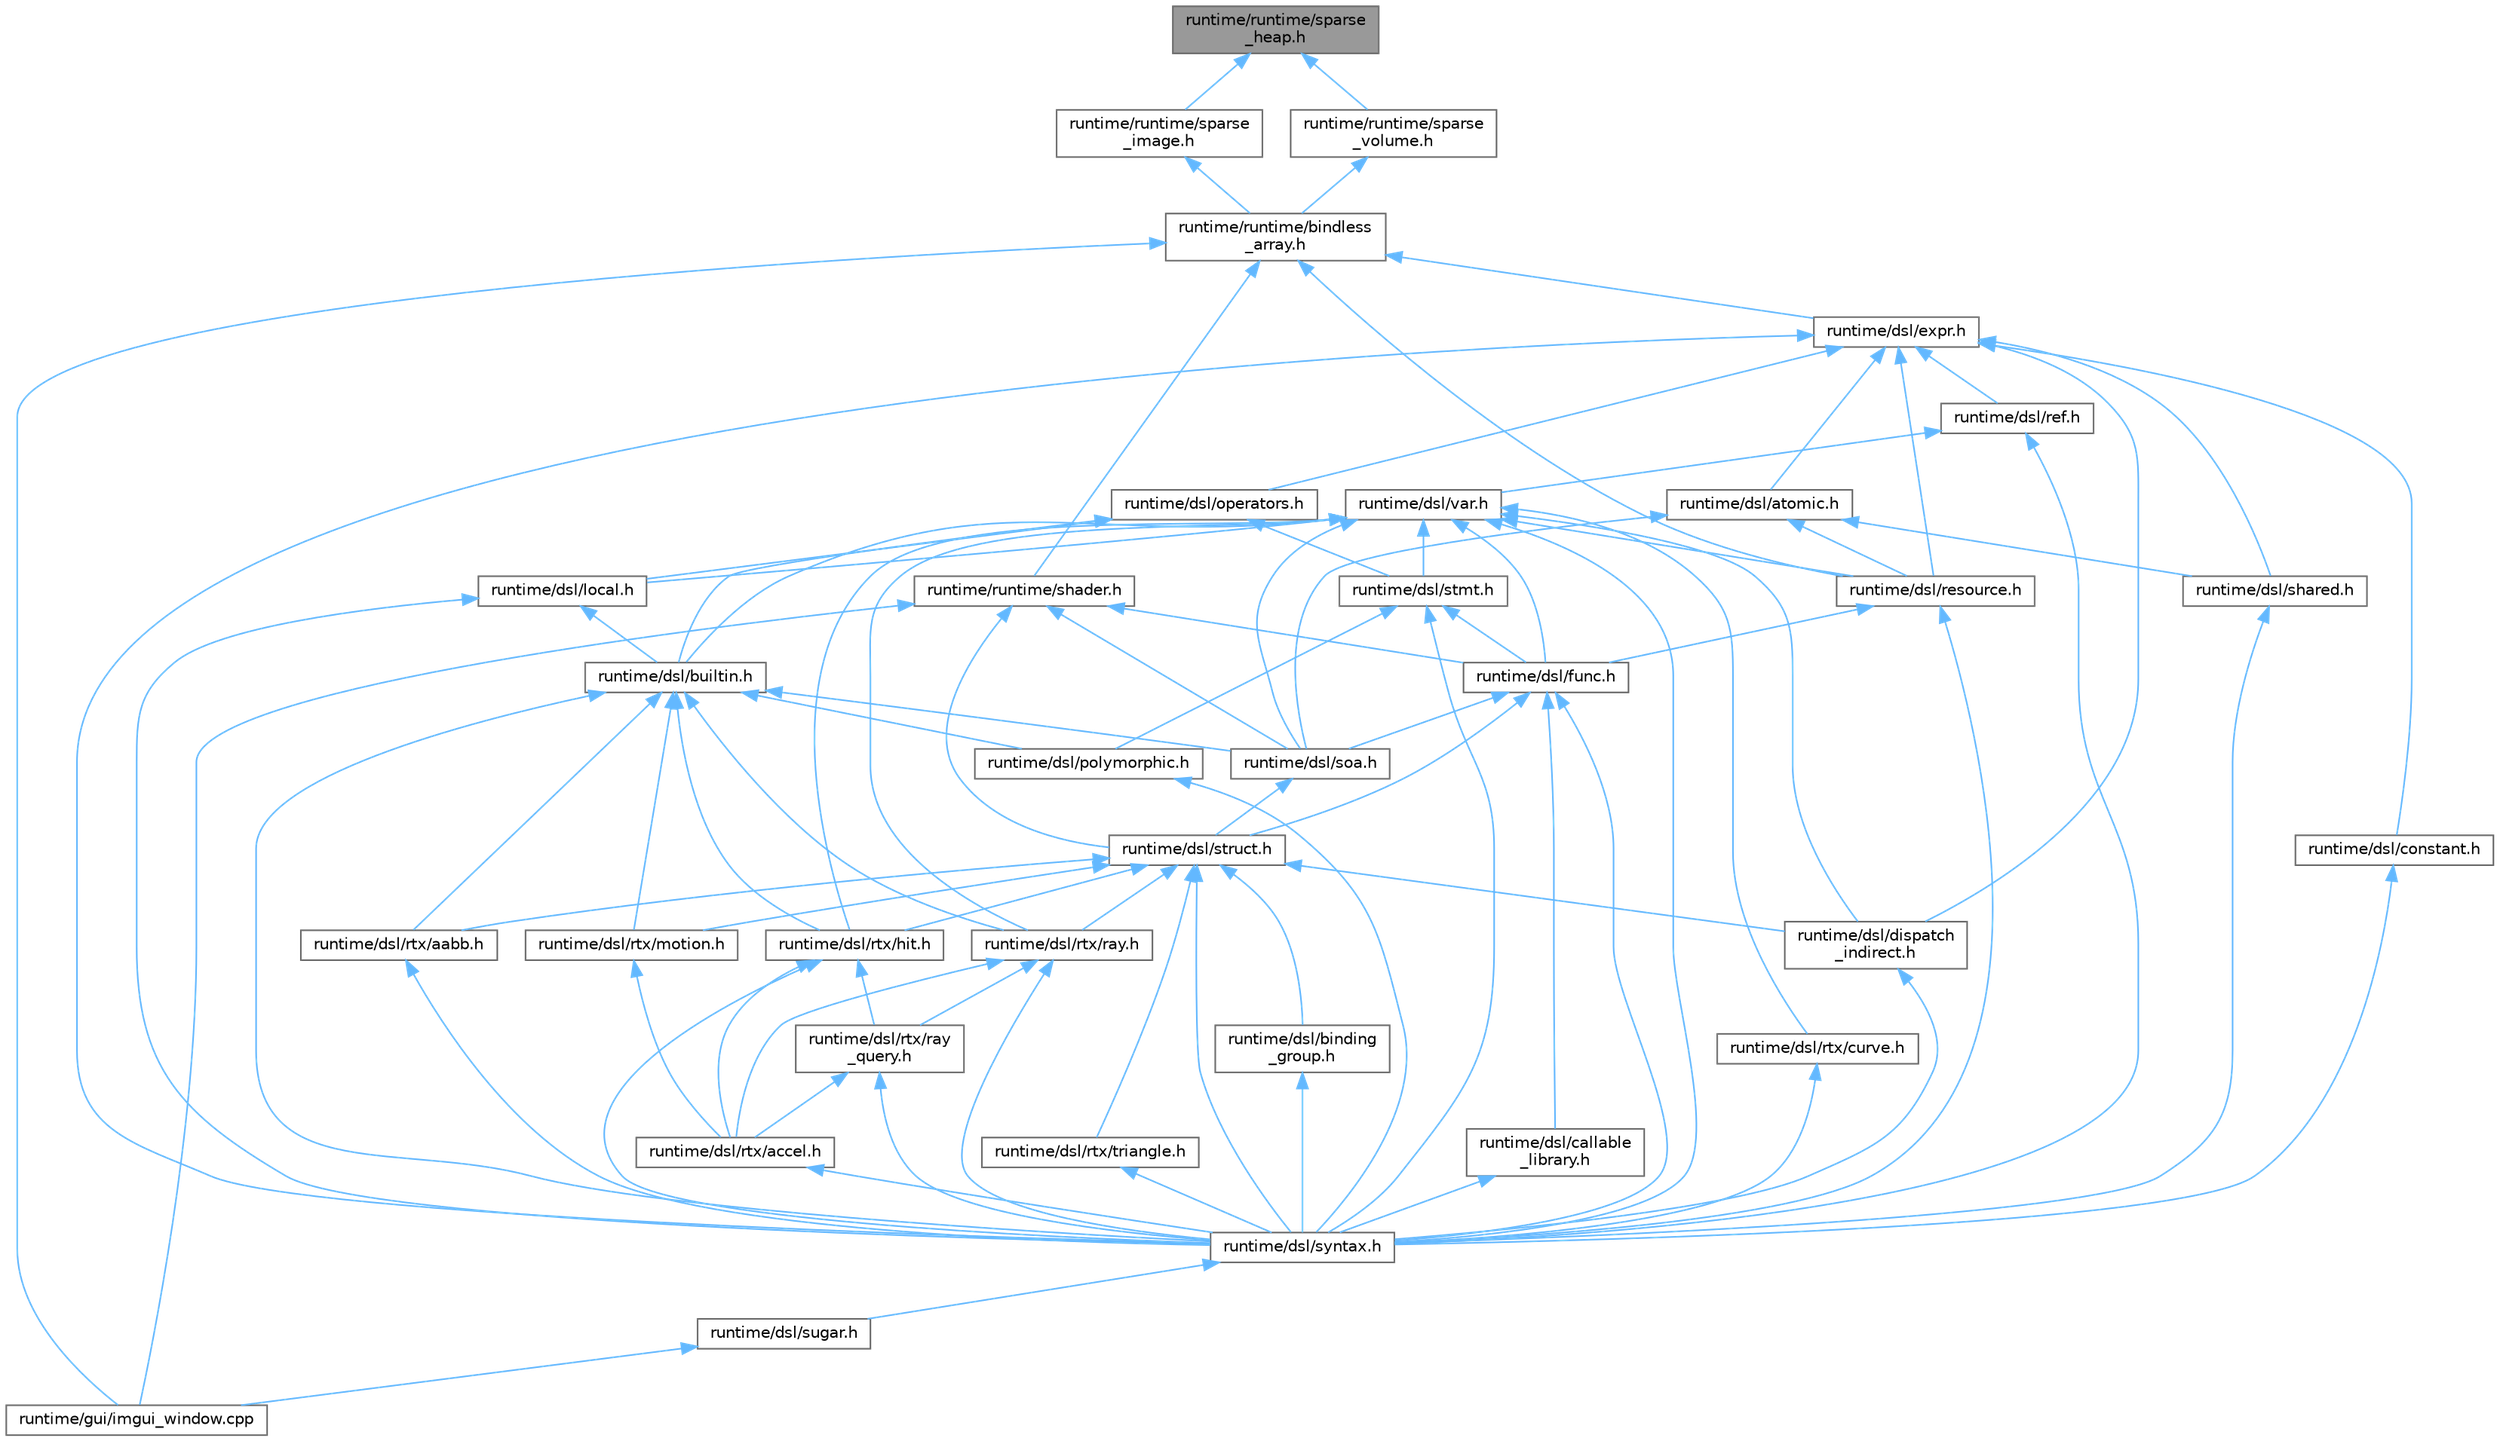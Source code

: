 digraph "runtime/runtime/sparse_heap.h"
{
 // LATEX_PDF_SIZE
  bgcolor="transparent";
  edge [fontname=Helvetica,fontsize=10,labelfontname=Helvetica,labelfontsize=10];
  node [fontname=Helvetica,fontsize=10,shape=box,height=0.2,width=0.4];
  Node1 [id="Node000001",label="runtime/runtime/sparse\l_heap.h",height=0.2,width=0.4,color="gray40", fillcolor="grey60", style="filled", fontcolor="black",tooltip=" "];
  Node1 -> Node2 [id="edge1_Node000001_Node000002",dir="back",color="steelblue1",style="solid",tooltip=" "];
  Node2 [id="Node000002",label="runtime/runtime/sparse\l_image.h",height=0.2,width=0.4,color="grey40", fillcolor="white", style="filled",URL="$sparse__image_8h.html",tooltip=" "];
  Node2 -> Node3 [id="edge2_Node000002_Node000003",dir="back",color="steelblue1",style="solid",tooltip=" "];
  Node3 [id="Node000003",label="runtime/runtime/bindless\l_array.h",height=0.2,width=0.4,color="grey40", fillcolor="white", style="filled",URL="$bindless__array_8h.html",tooltip=" "];
  Node3 -> Node4 [id="edge3_Node000003_Node000004",dir="back",color="steelblue1",style="solid",tooltip=" "];
  Node4 [id="Node000004",label="runtime/dsl/expr.h",height=0.2,width=0.4,color="grey40", fillcolor="white", style="filled",URL="$expr_8h.html",tooltip=" "];
  Node4 -> Node5 [id="edge4_Node000004_Node000005",dir="back",color="steelblue1",style="solid",tooltip=" "];
  Node5 [id="Node000005",label="runtime/dsl/atomic.h",height=0.2,width=0.4,color="grey40", fillcolor="white", style="filled",URL="$dsl_2atomic_8h.html",tooltip=" "];
  Node5 -> Node6 [id="edge5_Node000005_Node000006",dir="back",color="steelblue1",style="solid",tooltip=" "];
  Node6 [id="Node000006",label="runtime/dsl/resource.h",height=0.2,width=0.4,color="grey40", fillcolor="white", style="filled",URL="$dsl_2resource_8h.html",tooltip=" "];
  Node6 -> Node7 [id="edge6_Node000006_Node000007",dir="back",color="steelblue1",style="solid",tooltip=" "];
  Node7 [id="Node000007",label="runtime/dsl/func.h",height=0.2,width=0.4,color="grey40", fillcolor="white", style="filled",URL="$func_8h.html",tooltip=" "];
  Node7 -> Node8 [id="edge7_Node000007_Node000008",dir="back",color="steelblue1",style="solid",tooltip=" "];
  Node8 [id="Node000008",label="runtime/dsl/callable\l_library.h",height=0.2,width=0.4,color="grey40", fillcolor="white", style="filled",URL="$dsl_2callable__library_8h.html",tooltip=" "];
  Node8 -> Node9 [id="edge8_Node000008_Node000009",dir="back",color="steelblue1",style="solid",tooltip=" "];
  Node9 [id="Node000009",label="runtime/dsl/syntax.h",height=0.2,width=0.4,color="grey40", fillcolor="white", style="filled",URL="$syntax_8h.html",tooltip=" "];
  Node9 -> Node10 [id="edge9_Node000009_Node000010",dir="back",color="steelblue1",style="solid",tooltip=" "];
  Node10 [id="Node000010",label="runtime/dsl/sugar.h",height=0.2,width=0.4,color="grey40", fillcolor="white", style="filled",URL="$sugar_8h.html",tooltip=" "];
  Node10 -> Node11 [id="edge10_Node000010_Node000011",dir="back",color="steelblue1",style="solid",tooltip=" "];
  Node11 [id="Node000011",label="runtime/gui/imgui_window.cpp",height=0.2,width=0.4,color="grey40", fillcolor="white", style="filled",URL="$imgui__window_8cpp.html",tooltip=" "];
  Node7 -> Node12 [id="edge11_Node000007_Node000012",dir="back",color="steelblue1",style="solid",tooltip=" "];
  Node12 [id="Node000012",label="runtime/dsl/soa.h",height=0.2,width=0.4,color="grey40", fillcolor="white", style="filled",URL="$soa_8h.html",tooltip=" "];
  Node12 -> Node13 [id="edge12_Node000012_Node000013",dir="back",color="steelblue1",style="solid",tooltip=" "];
  Node13 [id="Node000013",label="runtime/dsl/struct.h",height=0.2,width=0.4,color="grey40", fillcolor="white", style="filled",URL="$struct_8h.html",tooltip=" "];
  Node13 -> Node14 [id="edge13_Node000013_Node000014",dir="back",color="steelblue1",style="solid",tooltip=" "];
  Node14 [id="Node000014",label="runtime/dsl/binding\l_group.h",height=0.2,width=0.4,color="grey40", fillcolor="white", style="filled",URL="$binding__group_8h.html",tooltip=" "];
  Node14 -> Node9 [id="edge14_Node000014_Node000009",dir="back",color="steelblue1",style="solid",tooltip=" "];
  Node13 -> Node15 [id="edge15_Node000013_Node000015",dir="back",color="steelblue1",style="solid",tooltip=" "];
  Node15 [id="Node000015",label="runtime/dsl/dispatch\l_indirect.h",height=0.2,width=0.4,color="grey40", fillcolor="white", style="filled",URL="$dispatch__indirect_8h.html",tooltip=" "];
  Node15 -> Node9 [id="edge16_Node000015_Node000009",dir="back",color="steelblue1",style="solid",tooltip=" "];
  Node13 -> Node16 [id="edge17_Node000013_Node000016",dir="back",color="steelblue1",style="solid",tooltip=" "];
  Node16 [id="Node000016",label="runtime/dsl/rtx/aabb.h",height=0.2,width=0.4,color="grey40", fillcolor="white", style="filled",URL="$dsl_2rtx_2aabb_8h.html",tooltip=" "];
  Node16 -> Node9 [id="edge18_Node000016_Node000009",dir="back",color="steelblue1",style="solid",tooltip=" "];
  Node13 -> Node17 [id="edge19_Node000013_Node000017",dir="back",color="steelblue1",style="solid",tooltip=" "];
  Node17 [id="Node000017",label="runtime/dsl/rtx/hit.h",height=0.2,width=0.4,color="grey40", fillcolor="white", style="filled",URL="$dsl_2rtx_2hit_8h.html",tooltip=" "];
  Node17 -> Node18 [id="edge20_Node000017_Node000018",dir="back",color="steelblue1",style="solid",tooltip=" "];
  Node18 [id="Node000018",label="runtime/dsl/rtx/accel.h",height=0.2,width=0.4,color="grey40", fillcolor="white", style="filled",URL="$dsl_2rtx_2accel_8h.html",tooltip=" "];
  Node18 -> Node9 [id="edge21_Node000018_Node000009",dir="back",color="steelblue1",style="solid",tooltip=" "];
  Node17 -> Node19 [id="edge22_Node000017_Node000019",dir="back",color="steelblue1",style="solid",tooltip=" "];
  Node19 [id="Node000019",label="runtime/dsl/rtx/ray\l_query.h",height=0.2,width=0.4,color="grey40", fillcolor="white", style="filled",URL="$ray__query_8h.html",tooltip=" "];
  Node19 -> Node18 [id="edge23_Node000019_Node000018",dir="back",color="steelblue1",style="solid",tooltip=" "];
  Node19 -> Node9 [id="edge24_Node000019_Node000009",dir="back",color="steelblue1",style="solid",tooltip=" "];
  Node17 -> Node9 [id="edge25_Node000017_Node000009",dir="back",color="steelblue1",style="solid",tooltip=" "];
  Node13 -> Node20 [id="edge26_Node000013_Node000020",dir="back",color="steelblue1",style="solid",tooltip=" "];
  Node20 [id="Node000020",label="runtime/dsl/rtx/motion.h",height=0.2,width=0.4,color="grey40", fillcolor="white", style="filled",URL="$motion_8h.html",tooltip=" "];
  Node20 -> Node18 [id="edge27_Node000020_Node000018",dir="back",color="steelblue1",style="solid",tooltip=" "];
  Node13 -> Node21 [id="edge28_Node000013_Node000021",dir="back",color="steelblue1",style="solid",tooltip=" "];
  Node21 [id="Node000021",label="runtime/dsl/rtx/ray.h",height=0.2,width=0.4,color="grey40", fillcolor="white", style="filled",URL="$dsl_2rtx_2ray_8h.html",tooltip=" "];
  Node21 -> Node18 [id="edge29_Node000021_Node000018",dir="back",color="steelblue1",style="solid",tooltip=" "];
  Node21 -> Node19 [id="edge30_Node000021_Node000019",dir="back",color="steelblue1",style="solid",tooltip=" "];
  Node21 -> Node9 [id="edge31_Node000021_Node000009",dir="back",color="steelblue1",style="solid",tooltip=" "];
  Node13 -> Node22 [id="edge32_Node000013_Node000022",dir="back",color="steelblue1",style="solid",tooltip=" "];
  Node22 [id="Node000022",label="runtime/dsl/rtx/triangle.h",height=0.2,width=0.4,color="grey40", fillcolor="white", style="filled",URL="$dsl_2rtx_2triangle_8h.html",tooltip=" "];
  Node22 -> Node9 [id="edge33_Node000022_Node000009",dir="back",color="steelblue1",style="solid",tooltip=" "];
  Node13 -> Node9 [id="edge34_Node000013_Node000009",dir="back",color="steelblue1",style="solid",tooltip=" "];
  Node7 -> Node13 [id="edge35_Node000007_Node000013",dir="back",color="steelblue1",style="solid",tooltip=" "];
  Node7 -> Node9 [id="edge36_Node000007_Node000009",dir="back",color="steelblue1",style="solid",tooltip=" "];
  Node6 -> Node9 [id="edge37_Node000006_Node000009",dir="back",color="steelblue1",style="solid",tooltip=" "];
  Node5 -> Node23 [id="edge38_Node000005_Node000023",dir="back",color="steelblue1",style="solid",tooltip=" "];
  Node23 [id="Node000023",label="runtime/dsl/shared.h",height=0.2,width=0.4,color="grey40", fillcolor="white", style="filled",URL="$shared_8h.html",tooltip=" "];
  Node23 -> Node9 [id="edge39_Node000023_Node000009",dir="back",color="steelblue1",style="solid",tooltip=" "];
  Node5 -> Node12 [id="edge40_Node000005_Node000012",dir="back",color="steelblue1",style="solid",tooltip=" "];
  Node4 -> Node24 [id="edge41_Node000004_Node000024",dir="back",color="steelblue1",style="solid",tooltip=" "];
  Node24 [id="Node000024",label="runtime/dsl/constant.h",height=0.2,width=0.4,color="grey40", fillcolor="white", style="filled",URL="$constant_8h.html",tooltip=" "];
  Node24 -> Node9 [id="edge42_Node000024_Node000009",dir="back",color="steelblue1",style="solid",tooltip=" "];
  Node4 -> Node15 [id="edge43_Node000004_Node000015",dir="back",color="steelblue1",style="solid",tooltip=" "];
  Node4 -> Node25 [id="edge44_Node000004_Node000025",dir="back",color="steelblue1",style="solid",tooltip=" "];
  Node25 [id="Node000025",label="runtime/dsl/operators.h",height=0.2,width=0.4,color="grey40", fillcolor="white", style="filled",URL="$operators_8h.html",tooltip=" "];
  Node25 -> Node26 [id="edge45_Node000025_Node000026",dir="back",color="steelblue1",style="solid",tooltip=" "];
  Node26 [id="Node000026",label="runtime/dsl/builtin.h",height=0.2,width=0.4,color="grey40", fillcolor="white", style="filled",URL="$builtin_8h.html",tooltip=" "];
  Node26 -> Node27 [id="edge46_Node000026_Node000027",dir="back",color="steelblue1",style="solid",tooltip=" "];
  Node27 [id="Node000027",label="runtime/dsl/polymorphic.h",height=0.2,width=0.4,color="grey40", fillcolor="white", style="filled",URL="$polymorphic_8h.html",tooltip=" "];
  Node27 -> Node9 [id="edge47_Node000027_Node000009",dir="back",color="steelblue1",style="solid",tooltip=" "];
  Node26 -> Node16 [id="edge48_Node000026_Node000016",dir="back",color="steelblue1",style="solid",tooltip=" "];
  Node26 -> Node17 [id="edge49_Node000026_Node000017",dir="back",color="steelblue1",style="solid",tooltip=" "];
  Node26 -> Node20 [id="edge50_Node000026_Node000020",dir="back",color="steelblue1",style="solid",tooltip=" "];
  Node26 -> Node21 [id="edge51_Node000026_Node000021",dir="back",color="steelblue1",style="solid",tooltip=" "];
  Node26 -> Node12 [id="edge52_Node000026_Node000012",dir="back",color="steelblue1",style="solid",tooltip=" "];
  Node26 -> Node9 [id="edge53_Node000026_Node000009",dir="back",color="steelblue1",style="solid",tooltip=" "];
  Node25 -> Node28 [id="edge54_Node000025_Node000028",dir="back",color="steelblue1",style="solid",tooltip=" "];
  Node28 [id="Node000028",label="runtime/dsl/local.h",height=0.2,width=0.4,color="grey40", fillcolor="white", style="filled",URL="$local_8h.html",tooltip=" "];
  Node28 -> Node26 [id="edge55_Node000028_Node000026",dir="back",color="steelblue1",style="solid",tooltip=" "];
  Node28 -> Node9 [id="edge56_Node000028_Node000009",dir="back",color="steelblue1",style="solid",tooltip=" "];
  Node25 -> Node29 [id="edge57_Node000025_Node000029",dir="back",color="steelblue1",style="solid",tooltip=" "];
  Node29 [id="Node000029",label="runtime/dsl/stmt.h",height=0.2,width=0.4,color="grey40", fillcolor="white", style="filled",URL="$stmt_8h.html",tooltip=" "];
  Node29 -> Node7 [id="edge58_Node000029_Node000007",dir="back",color="steelblue1",style="solid",tooltip=" "];
  Node29 -> Node27 [id="edge59_Node000029_Node000027",dir="back",color="steelblue1",style="solid",tooltip=" "];
  Node29 -> Node9 [id="edge60_Node000029_Node000009",dir="back",color="steelblue1",style="solid",tooltip=" "];
  Node4 -> Node30 [id="edge61_Node000004_Node000030",dir="back",color="steelblue1",style="solid",tooltip=" "];
  Node30 [id="Node000030",label="runtime/dsl/ref.h",height=0.2,width=0.4,color="grey40", fillcolor="white", style="filled",URL="$ref_8h.html",tooltip=" "];
  Node30 -> Node9 [id="edge62_Node000030_Node000009",dir="back",color="steelblue1",style="solid",tooltip=" "];
  Node30 -> Node31 [id="edge63_Node000030_Node000031",dir="back",color="steelblue1",style="solid",tooltip=" "];
  Node31 [id="Node000031",label="runtime/dsl/var.h",height=0.2,width=0.4,color="grey40", fillcolor="white", style="filled",URL="$var_8h.html",tooltip=" "];
  Node31 -> Node26 [id="edge64_Node000031_Node000026",dir="back",color="steelblue1",style="solid",tooltip=" "];
  Node31 -> Node15 [id="edge65_Node000031_Node000015",dir="back",color="steelblue1",style="solid",tooltip=" "];
  Node31 -> Node7 [id="edge66_Node000031_Node000007",dir="back",color="steelblue1",style="solid",tooltip=" "];
  Node31 -> Node28 [id="edge67_Node000031_Node000028",dir="back",color="steelblue1",style="solid",tooltip=" "];
  Node31 -> Node6 [id="edge68_Node000031_Node000006",dir="back",color="steelblue1",style="solid",tooltip=" "];
  Node31 -> Node32 [id="edge69_Node000031_Node000032",dir="back",color="steelblue1",style="solid",tooltip=" "];
  Node32 [id="Node000032",label="runtime/dsl/rtx/curve.h",height=0.2,width=0.4,color="grey40", fillcolor="white", style="filled",URL="$dsl_2rtx_2curve_8h.html",tooltip=" "];
  Node32 -> Node9 [id="edge70_Node000032_Node000009",dir="back",color="steelblue1",style="solid",tooltip=" "];
  Node31 -> Node17 [id="edge71_Node000031_Node000017",dir="back",color="steelblue1",style="solid",tooltip=" "];
  Node31 -> Node21 [id="edge72_Node000031_Node000021",dir="back",color="steelblue1",style="solid",tooltip=" "];
  Node31 -> Node12 [id="edge73_Node000031_Node000012",dir="back",color="steelblue1",style="solid",tooltip=" "];
  Node31 -> Node29 [id="edge74_Node000031_Node000029",dir="back",color="steelblue1",style="solid",tooltip=" "];
  Node31 -> Node9 [id="edge75_Node000031_Node000009",dir="back",color="steelblue1",style="solid",tooltip=" "];
  Node4 -> Node6 [id="edge76_Node000004_Node000006",dir="back",color="steelblue1",style="solid",tooltip=" "];
  Node4 -> Node23 [id="edge77_Node000004_Node000023",dir="back",color="steelblue1",style="solid",tooltip=" "];
  Node4 -> Node9 [id="edge78_Node000004_Node000009",dir="back",color="steelblue1",style="solid",tooltip=" "];
  Node3 -> Node6 [id="edge79_Node000003_Node000006",dir="back",color="steelblue1",style="solid",tooltip=" "];
  Node3 -> Node11 [id="edge80_Node000003_Node000011",dir="back",color="steelblue1",style="solid",tooltip=" "];
  Node3 -> Node33 [id="edge81_Node000003_Node000033",dir="back",color="steelblue1",style="solid",tooltip=" "];
  Node33 [id="Node000033",label="runtime/runtime/shader.h",height=0.2,width=0.4,color="grey40", fillcolor="white", style="filled",URL="$shader_8h.html",tooltip=" "];
  Node33 -> Node7 [id="edge82_Node000033_Node000007",dir="back",color="steelblue1",style="solid",tooltip=" "];
  Node33 -> Node12 [id="edge83_Node000033_Node000012",dir="back",color="steelblue1",style="solid",tooltip=" "];
  Node33 -> Node13 [id="edge84_Node000033_Node000013",dir="back",color="steelblue1",style="solid",tooltip=" "];
  Node33 -> Node11 [id="edge85_Node000033_Node000011",dir="back",color="steelblue1",style="solid",tooltip=" "];
  Node1 -> Node34 [id="edge86_Node000001_Node000034",dir="back",color="steelblue1",style="solid",tooltip=" "];
  Node34 [id="Node000034",label="runtime/runtime/sparse\l_volume.h",height=0.2,width=0.4,color="grey40", fillcolor="white", style="filled",URL="$sparse__volume_8h.html",tooltip=" "];
  Node34 -> Node3 [id="edge87_Node000034_Node000003",dir="back",color="steelblue1",style="solid",tooltip=" "];
}
